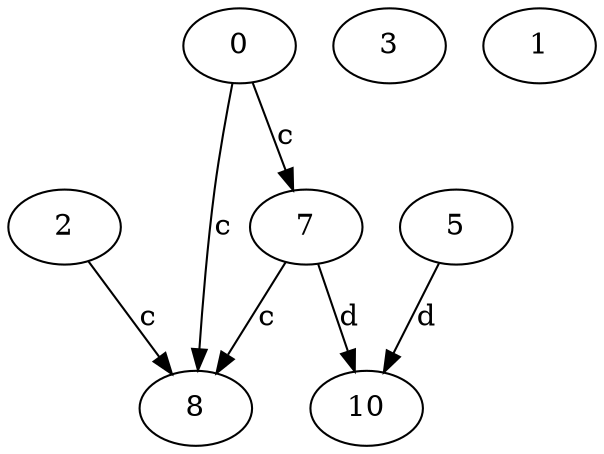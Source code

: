 strict digraph  {
2;
3;
5;
0;
1;
7;
8;
10;
2 -> 8  [label=c];
5 -> 10  [label=d];
0 -> 7  [label=c];
0 -> 8  [label=c];
7 -> 8  [label=c];
7 -> 10  [label=d];
}
